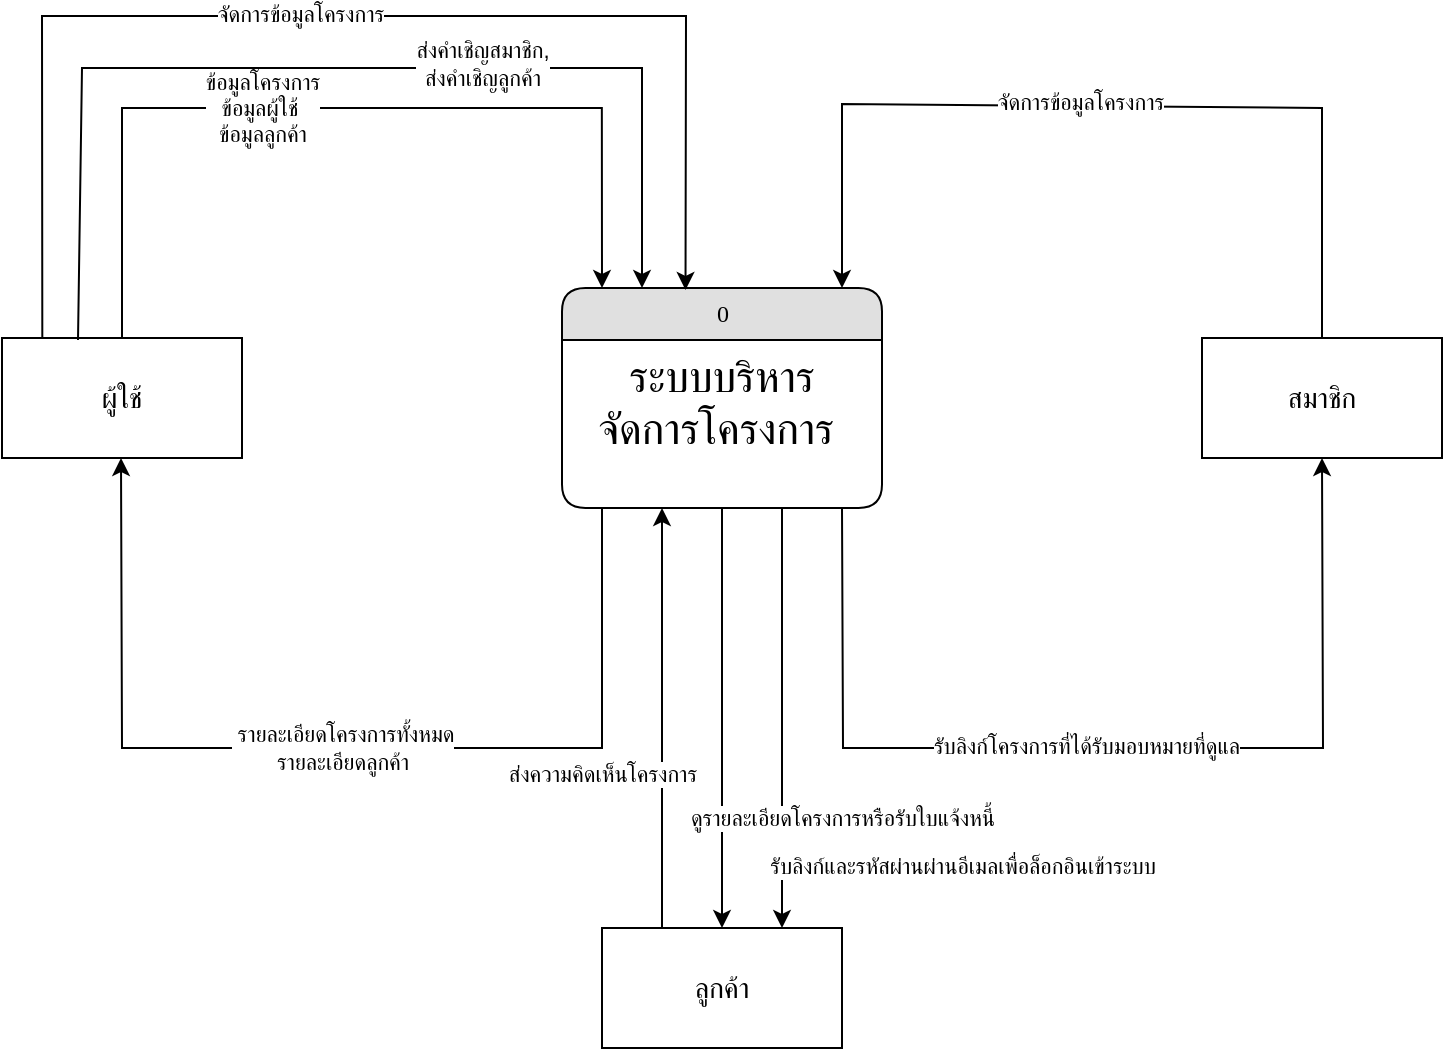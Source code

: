<mxfile version="24.8.3">
  <diagram name="Page-1" id="b520641d-4fe3-3701-9064-5fc419738815">
    <mxGraphModel dx="1290" dy="557" grid="1" gridSize="10" guides="1" tooltips="1" connect="1" arrows="1" fold="1" page="1" pageScale="1" pageWidth="1100" pageHeight="850" background="none" math="0" shadow="0">
      <root>
        <mxCell id="0" />
        <mxCell id="1" parent="0" />
        <mxCell id="0pG0z9xgJLziu9rjb5Ze-31" style="edgeStyle=orthogonalEdgeStyle;rounded=0;orthogonalLoop=1;jettySize=auto;html=1;exitX=0;exitY=0.75;exitDx=0;exitDy=0;" edge="1" parent="1" source="21ea969265ad0168-14">
          <mxGeometry relative="1" as="geometry">
            <mxPoint x="480" y="293" as="targetPoint" />
          </mxGeometry>
        </mxCell>
        <mxCell id="21ea969265ad0168-14" value="0" style="swimlane;html=1;fontStyle=0;childLayout=stackLayout;horizontal=1;startSize=26;fillColor=#e0e0e0;horizontalStack=0;resizeParent=1;resizeLast=0;collapsible=1;marginBottom=0;swimlaneFillColor=#ffffff;align=center;rounded=1;shadow=0;comic=0;labelBackgroundColor=none;strokeWidth=1;fontFamily=Verdana;fontSize=12" parent="1" vertex="1">
          <mxGeometry x="470" y="210" width="160" height="110" as="geometry">
            <mxRectangle x="470" y="452" width="50" height="30" as="alternateBounds" />
          </mxGeometry>
        </mxCell>
        <mxCell id="21ea969265ad0168-16" value="&lt;span style=&quot;font-size:16.0pt;line-height:&lt;br/&gt;107%;font-family:&amp;quot;TH SarabunPSK&amp;quot;,sans-serif;mso-fareast-font-family:Calibri;&lt;br/&gt;mso-fareast-theme-font:minor-latin;mso-ansi-language:EN-US;mso-fareast-language:&lt;br/&gt;EN-US;mso-bidi-language:TH&quot; lang=&quot;TH&quot;&gt;ระบบบริหาร&lt;/span&gt;&lt;div&gt;&lt;span style=&quot;font-size:16.0pt;line-height:&lt;br/&gt;107%;font-family:&amp;quot;TH SarabunPSK&amp;quot;,sans-serif;mso-fareast-font-family:Calibri;&lt;br/&gt;mso-fareast-theme-font:minor-latin;mso-ansi-language:EN-US;mso-fareast-language:&lt;br/&gt;EN-US;mso-bidi-language:TH&quot; lang=&quot;TH&quot;&gt;จัดการโครงการ&amp;nbsp;&lt;/span&gt;&lt;/div&gt;" style="text;html=1;strokeColor=none;fillColor=none;spacingLeft=4;spacingRight=4;whiteSpace=wrap;overflow=hidden;rotatable=0;points=[[0,0.5],[1,0.5]];portConstraint=eastwest;align=center;" parent="21ea969265ad0168-14" vertex="1">
          <mxGeometry y="26" width="160" height="54" as="geometry" />
        </mxCell>
        <mxCell id="0pG0z9xgJLziu9rjb5Ze-17" value="" style="endArrow=classic;html=1;rounded=0;entryX=0.313;entryY=0;entryDx=0;entryDy=0;entryPerimeter=0;exitX=0.5;exitY=0;exitDx=0;exitDy=0;" edge="1" parent="1" source="0pG0z9xgJLziu9rjb5Ze-18">
          <mxGeometry width="50" height="50" relative="1" as="geometry">
            <mxPoint x="229.92" y="240" as="sourcePoint" />
            <mxPoint x="490.0" y="210" as="targetPoint" />
            <Array as="points">
              <mxPoint x="250" y="120" />
              <mxPoint x="489.92" y="120" />
            </Array>
          </mxGeometry>
        </mxCell>
        <mxCell id="0pG0z9xgJLziu9rjb5Ze-46" value="ข้อมูลโครงการ&lt;br&gt;ข้อมูลผู้ใช้&amp;nbsp;&lt;br&gt;ข้อมูลลูกค้า" style="edgeLabel;html=1;align=center;verticalAlign=middle;resizable=0;points=[];" vertex="1" connectable="0" parent="0pG0z9xgJLziu9rjb5Ze-17">
          <mxGeometry x="-0.015" relative="1" as="geometry">
            <mxPoint x="-34" as="offset" />
          </mxGeometry>
        </mxCell>
        <mxCell id="0pG0z9xgJLziu9rjb5Ze-18" value="&lt;span style=&quot;font-size: 14px; text-wrap-mode: nowrap;&quot;&gt;ผู้ใช้&lt;/span&gt;" style="whiteSpace=wrap;html=1;" vertex="1" parent="1">
          <mxGeometry x="190" y="235" width="120" height="60" as="geometry" />
        </mxCell>
        <mxCell id="0pG0z9xgJLziu9rjb5Ze-20" value="&lt;span style=&quot;font-size: 14px; text-wrap-mode: nowrap;&quot;&gt;สมาชิก&lt;/span&gt;" style="whiteSpace=wrap;html=1;" vertex="1" parent="1">
          <mxGeometry x="790" y="235" width="120" height="60" as="geometry" />
        </mxCell>
        <mxCell id="0pG0z9xgJLziu9rjb5Ze-64" style="edgeStyle=orthogonalEdgeStyle;rounded=0;orthogonalLoop=1;jettySize=auto;html=1;exitX=0.25;exitY=0;exitDx=0;exitDy=0;" edge="1" parent="1" source="0pG0z9xgJLziu9rjb5Ze-21">
          <mxGeometry relative="1" as="geometry">
            <mxPoint x="520" y="320" as="targetPoint" />
          </mxGeometry>
        </mxCell>
        <mxCell id="0pG0z9xgJLziu9rjb5Ze-65" value="ส่งความคิดเห็นโครงการ" style="edgeLabel;html=1;align=center;verticalAlign=middle;resizable=0;points=[];" vertex="1" connectable="0" parent="0pG0z9xgJLziu9rjb5Ze-64">
          <mxGeometry x="-0.266" y="-2" relative="1" as="geometry">
            <mxPoint x="-32" as="offset" />
          </mxGeometry>
        </mxCell>
        <mxCell id="0pG0z9xgJLziu9rjb5Ze-21" value="&lt;span style=&quot;font-size: 14px; text-wrap-mode: nowrap;&quot;&gt;ลูกค้า&lt;/span&gt;" style="whiteSpace=wrap;html=1;" vertex="1" parent="1">
          <mxGeometry x="490" y="530" width="120" height="60" as="geometry" />
        </mxCell>
        <mxCell id="0pG0z9xgJLziu9rjb5Ze-22" value="" style="endArrow=classic;html=1;rounded=0;shadow=0;entryX=0.675;entryY=0.02;entryDx=0;entryDy=0;entryPerimeter=0;exitX=0.5;exitY=0;exitDx=0;exitDy=0;" edge="1" parent="1" source="0pG0z9xgJLziu9rjb5Ze-20">
          <mxGeometry width="50" height="50" relative="1" as="geometry">
            <mxPoint x="850" y="230" as="sourcePoint" />
            <mxPoint x="610" y="210.0" as="targetPoint" />
            <Array as="points">
              <mxPoint x="850" y="120" />
              <mxPoint x="610" y="118" />
            </Array>
          </mxGeometry>
        </mxCell>
        <mxCell id="0pG0z9xgJLziu9rjb5Ze-26" value="จัดการข้อมูลโครงการ" style="edgeLabel;html=1;align=center;verticalAlign=middle;resizable=0;points=[];" vertex="1" connectable="0" parent="0pG0z9xgJLziu9rjb5Ze-22">
          <mxGeometry x="0.055" y="-2" relative="1" as="geometry">
            <mxPoint as="offset" />
          </mxGeometry>
        </mxCell>
        <mxCell id="0pG0z9xgJLziu9rjb5Ze-28" value="" style="endArrow=classic;html=1;rounded=0;exitX=0.75;exitY=0;exitDx=0;exitDy=0;entryX=0.75;entryY=0;entryDx=0;entryDy=0;" edge="1" parent="1" target="0pG0z9xgJLziu9rjb5Ze-21">
          <mxGeometry x="0.44" y="90" width="50" height="50" relative="1" as="geometry">
            <mxPoint x="580" y="320" as="sourcePoint" />
            <mxPoint x="580" y="430" as="targetPoint" />
            <mxPoint as="offset" />
          </mxGeometry>
        </mxCell>
        <mxCell id="0pG0z9xgJLziu9rjb5Ze-42" value="&lt;br&gt;รับลิงก์และรหัสผ่านผ่านอีเมลเพื่อล็อกอินเข้าระบบ" style="edgeLabel;html=1;align=center;verticalAlign=middle;resizable=0;points=[];" vertex="1" connectable="0" parent="0pG0z9xgJLziu9rjb5Ze-28">
          <mxGeometry x="0.413" y="1" relative="1" as="geometry">
            <mxPoint x="89" y="23" as="offset" />
          </mxGeometry>
        </mxCell>
        <mxCell id="0pG0z9xgJLziu9rjb5Ze-33" value="" style="endArrow=classic;html=1;rounded=0;" edge="1" parent="1">
          <mxGeometry width="50" height="50" relative="1" as="geometry">
            <mxPoint x="490" y="320" as="sourcePoint" />
            <mxPoint x="249.5" y="295" as="targetPoint" />
            <Array as="points">
              <mxPoint x="490" y="440" />
              <mxPoint x="250" y="440" />
            </Array>
          </mxGeometry>
        </mxCell>
        <mxCell id="0pG0z9xgJLziu9rjb5Ze-58" value="&lt;div&gt;&amp;nbsp;รายละเอียดโครงการทั้งหมด&lt;/div&gt;&lt;div&gt;รายละเอียดลูกค้า&lt;/div&gt;" style="edgeLabel;html=1;align=center;verticalAlign=middle;resizable=0;points=[];" vertex="1" connectable="0" parent="0pG0z9xgJLziu9rjb5Ze-33">
          <mxGeometry x="-0.036" y="2" relative="1" as="geometry">
            <mxPoint x="-7" y="-2" as="offset" />
          </mxGeometry>
        </mxCell>
        <mxCell id="0pG0z9xgJLziu9rjb5Ze-35" value="" style="endArrow=classic;html=1;rounded=0;entryX=0.5;entryY=1;entryDx=0;entryDy=0;" edge="1" parent="1" target="0pG0z9xgJLziu9rjb5Ze-20">
          <mxGeometry width="50" height="50" relative="1" as="geometry">
            <mxPoint x="610" y="320" as="sourcePoint" />
            <mxPoint x="900" y="330" as="targetPoint" />
            <Array as="points">
              <mxPoint x="610.5" y="440" />
              <mxPoint x="850.5" y="440" />
            </Array>
          </mxGeometry>
        </mxCell>
        <mxCell id="0pG0z9xgJLziu9rjb5Ze-38" value="Text" style="edgeLabel;html=1;align=center;verticalAlign=middle;resizable=0;points=[];" vertex="1" connectable="0" parent="0pG0z9xgJLziu9rjb5Ze-35">
          <mxGeometry x="-0.047" y="-2" relative="1" as="geometry">
            <mxPoint as="offset" />
          </mxGeometry>
        </mxCell>
        <mxCell id="0pG0z9xgJLziu9rjb5Ze-59" value="&lt;span style=&quot;color: rgb(0, 0, 0); font-family: Helvetica; font-size: 11px; font-style: normal; font-variant-ligatures: normal; font-variant-caps: normal; font-weight: 400; letter-spacing: normal; orphans: 2; text-align: center; text-indent: 0px; text-transform: none; widows: 2; word-spacing: 0px; -webkit-text-stroke-width: 0px; white-space: nowrap; background-color: rgb(255, 255, 255); text-decoration-thickness: initial; text-decoration-style: initial; text-decoration-color: initial; display: inline !important; float: none;&quot;&gt;รับลิงก์โครงการที่ได้รับมอบหมายที่ดูแล&lt;/span&gt;" style="edgeLabel;html=1;align=center;verticalAlign=middle;resizable=0;points=[];" vertex="1" connectable="0" parent="0pG0z9xgJLziu9rjb5Ze-35">
          <mxGeometry x="-0.045" y="1" relative="1" as="geometry">
            <mxPoint as="offset" />
          </mxGeometry>
        </mxCell>
        <mxCell id="0pG0z9xgJLziu9rjb5Ze-43" value="" style="endArrow=classic;html=1;rounded=0;exitX=0.75;exitY=0;exitDx=0;exitDy=0;" edge="1" parent="1">
          <mxGeometry x="0.44" y="90" width="50" height="50" relative="1" as="geometry">
            <mxPoint x="550" y="320" as="sourcePoint" />
            <mxPoint x="550" y="530" as="targetPoint" />
            <mxPoint as="offset" />
          </mxGeometry>
        </mxCell>
        <mxCell id="0pG0z9xgJLziu9rjb5Ze-44" value="ดูรายละเอียดโครงการหรือรับใบแจ้งหนี้" style="edgeLabel;html=1;align=center;verticalAlign=middle;resizable=0;points=[];" vertex="1" connectable="0" parent="0pG0z9xgJLziu9rjb5Ze-43">
          <mxGeometry x="0.413" y="1" relative="1" as="geometry">
            <mxPoint x="59" y="6" as="offset" />
          </mxGeometry>
        </mxCell>
        <mxCell id="0pG0z9xgJLziu9rjb5Ze-53" value="" style="endArrow=classic;html=1;rounded=0;entryX=0.25;entryY=0;entryDx=0;entryDy=0;" edge="1" parent="1" target="21ea969265ad0168-14">
          <mxGeometry width="50" height="50" relative="1" as="geometry">
            <mxPoint x="228" y="236" as="sourcePoint" />
            <mxPoint x="480.0" y="190" as="targetPoint" />
            <Array as="points">
              <mxPoint x="230" y="100" />
              <mxPoint x="510" y="100" />
            </Array>
          </mxGeometry>
        </mxCell>
        <mxCell id="0pG0z9xgJLziu9rjb5Ze-56" value="ส่งคำเชิญสมาชิก,&lt;br&gt;ส่งคำเชิญลูกค้า" style="edgeLabel;html=1;align=center;verticalAlign=middle;resizable=0;points=[];" vertex="1" connectable="0" parent="0pG0z9xgJLziu9rjb5Ze-53">
          <mxGeometry x="0.249" y="2" relative="1" as="geometry">
            <mxPoint x="7" as="offset" />
          </mxGeometry>
        </mxCell>
        <mxCell id="0pG0z9xgJLziu9rjb5Ze-70" value="" style="endArrow=classic;html=1;rounded=0;exitX=0.168;exitY=0.006;exitDx=0;exitDy=0;exitPerimeter=0;entryX=0.386;entryY=0.009;entryDx=0;entryDy=0;entryPerimeter=0;" edge="1" parent="1" source="0pG0z9xgJLziu9rjb5Ze-18" target="21ea969265ad0168-14">
          <mxGeometry width="50" height="50" relative="1" as="geometry">
            <mxPoint x="207" y="236" as="sourcePoint" />
            <mxPoint x="533" y="200" as="targetPoint" />
            <Array as="points">
              <mxPoint x="210" y="74" />
              <mxPoint x="532" y="74" />
            </Array>
          </mxGeometry>
        </mxCell>
        <mxCell id="0pG0z9xgJLziu9rjb5Ze-71" value="&lt;span style=&quot;color: rgba(0, 0, 0, 0); font-family: monospace; font-size: 0px; text-align: start; background-color: rgb(251, 251, 251);&quot;&gt;%3CmxGraphModel%3E%3Croot%3E%3CmxCell%20id%3D%220%22%2F%3E%3CmxCell%20id%3D%221%22%20parent%3D%220%22%2F%3E%3CmxCell%20id%3D%222%22%20value%3D%22%E0%B8%88%E0%B8%B1%E0%B8%94%E0%B8%81%E0%B8%B2%E0%B8%A3%E0%B8%82%E0%B9%89%E0%B8%AD%E0%B8%A1%E0%B8%B9%E0%B8%A5%E0%B9%82%E0%B8%84%E0%B8%A3%E0%B8%87%E0%B8%81%E0%B8%B2%E0%B8%A3%22%20style%3D%22edgeLabel%3Bhtml%3D1%3Balign%3Dcenter%3BverticalAlign%3Dmiddle%3Bresizable%3D0%3Bpoints%3D%5B%5D%3B%22%20vertex%3D%221%22%20connectable%3D%220%22%20parent%3D%221%22%3E%3CmxGeometry%20x%3D%22729.727%22%20y%3D%22116.998%22%20as%3D%22geometry%22%2F%3E%3C%2FmxCell%3E%3C%2Froot%3E%3C%2FmxGraphModel%3E&lt;/span&gt;" style="edgeLabel;html=1;align=center;verticalAlign=middle;resizable=0;points=[];" vertex="1" connectable="0" parent="0pG0z9xgJLziu9rjb5Ze-70">
          <mxGeometry x="-0.013" y="1" relative="1" as="geometry">
            <mxPoint x="-1" as="offset" />
          </mxGeometry>
        </mxCell>
        <mxCell id="0pG0z9xgJLziu9rjb5Ze-72" value="จัดการข้อมูลโครงการ" style="edgeLabel;html=1;align=center;verticalAlign=middle;resizable=0;points=[];" vertex="1" connectable="0" parent="0pG0z9xgJLziu9rjb5Ze-70">
          <mxGeometry x="-0.062" y="1" relative="1" as="geometry">
            <mxPoint x="-1" as="offset" />
          </mxGeometry>
        </mxCell>
      </root>
    </mxGraphModel>
  </diagram>
</mxfile>
